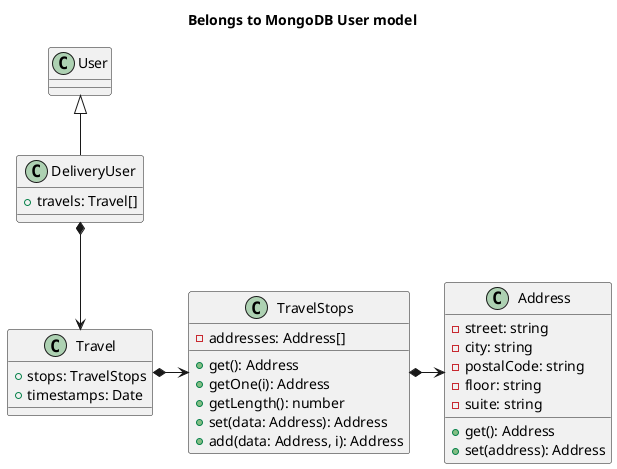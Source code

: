 @startuml

title Belongs to MongoDB User model

' class DeliveryUser extends User
class DeliveryUser {
    + travels: Travel[]
}

' :: TINY OBJECTS ::

class Travel {
    + stops: TravelStops
    + timestamps: Date
}

class TravelStops {
    - addresses: Address[]
    + get(): Address
    + getOne(i): Address
    + getLength(): number
    + set(data: Address): Address
    + add(data: Address, i): Address
}

class Address {
    - street: string
    - city: string
    - postalCode: string
    - floor: string
    - suite: string
    + get(): Address
    + set(address): Address
}

' Inherit (classes)
User <|-- DeliveryUser

' Composition

DeliveryUser *--> Travel
Travel *-r-> TravelStops
TravelStops *-r-> Address

@enduml